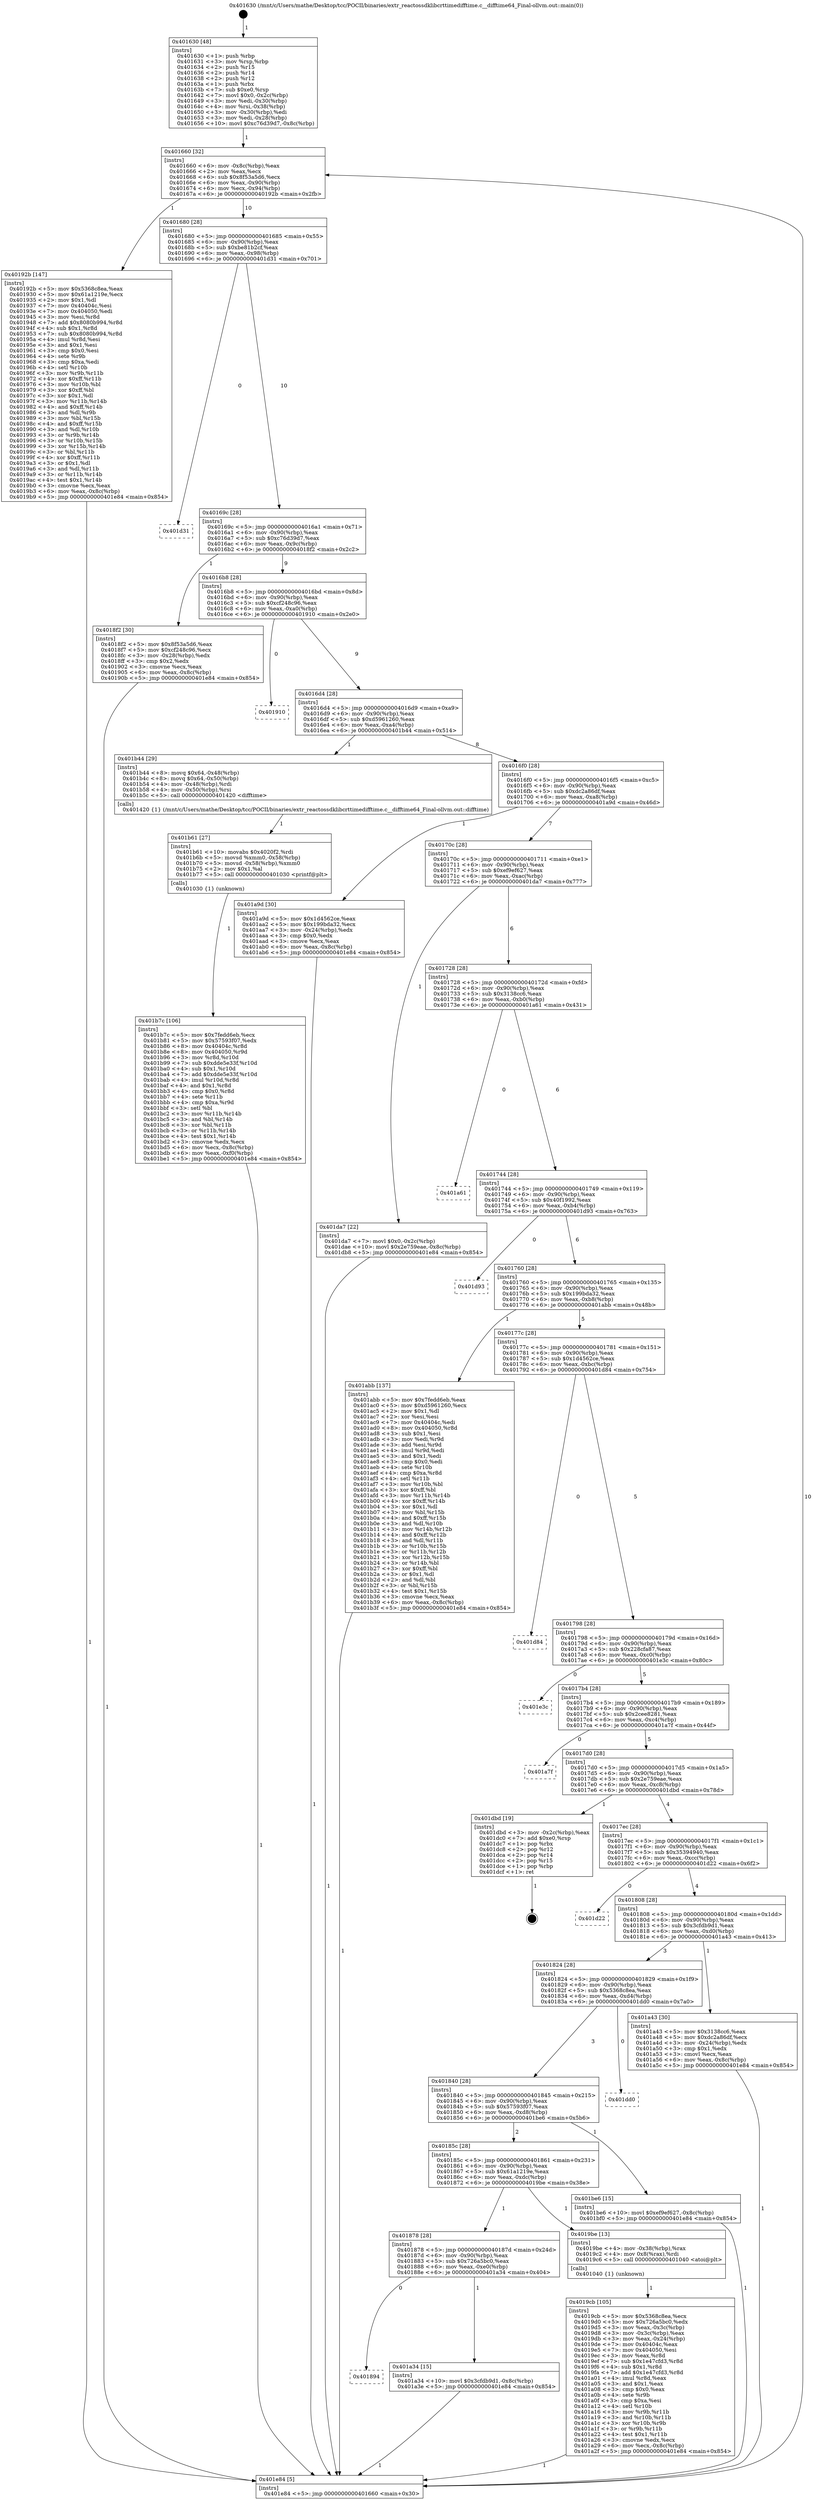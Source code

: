 digraph "0x401630" {
  label = "0x401630 (/mnt/c/Users/mathe/Desktop/tcc/POCII/binaries/extr_reactossdklibcrttimedifftime.c__difftime64_Final-ollvm.out::main(0))"
  labelloc = "t"
  node[shape=record]

  Entry [label="",width=0.3,height=0.3,shape=circle,fillcolor=black,style=filled]
  "0x401660" [label="{
     0x401660 [32]\l
     | [instrs]\l
     &nbsp;&nbsp;0x401660 \<+6\>: mov -0x8c(%rbp),%eax\l
     &nbsp;&nbsp;0x401666 \<+2\>: mov %eax,%ecx\l
     &nbsp;&nbsp;0x401668 \<+6\>: sub $0x8f53a5d6,%ecx\l
     &nbsp;&nbsp;0x40166e \<+6\>: mov %eax,-0x90(%rbp)\l
     &nbsp;&nbsp;0x401674 \<+6\>: mov %ecx,-0x94(%rbp)\l
     &nbsp;&nbsp;0x40167a \<+6\>: je 000000000040192b \<main+0x2fb\>\l
  }"]
  "0x40192b" [label="{
     0x40192b [147]\l
     | [instrs]\l
     &nbsp;&nbsp;0x40192b \<+5\>: mov $0x5368c8ea,%eax\l
     &nbsp;&nbsp;0x401930 \<+5\>: mov $0x61a1219e,%ecx\l
     &nbsp;&nbsp;0x401935 \<+2\>: mov $0x1,%dl\l
     &nbsp;&nbsp;0x401937 \<+7\>: mov 0x40404c,%esi\l
     &nbsp;&nbsp;0x40193e \<+7\>: mov 0x404050,%edi\l
     &nbsp;&nbsp;0x401945 \<+3\>: mov %esi,%r8d\l
     &nbsp;&nbsp;0x401948 \<+7\>: add $0x8080b994,%r8d\l
     &nbsp;&nbsp;0x40194f \<+4\>: sub $0x1,%r8d\l
     &nbsp;&nbsp;0x401953 \<+7\>: sub $0x8080b994,%r8d\l
     &nbsp;&nbsp;0x40195a \<+4\>: imul %r8d,%esi\l
     &nbsp;&nbsp;0x40195e \<+3\>: and $0x1,%esi\l
     &nbsp;&nbsp;0x401961 \<+3\>: cmp $0x0,%esi\l
     &nbsp;&nbsp;0x401964 \<+4\>: sete %r9b\l
     &nbsp;&nbsp;0x401968 \<+3\>: cmp $0xa,%edi\l
     &nbsp;&nbsp;0x40196b \<+4\>: setl %r10b\l
     &nbsp;&nbsp;0x40196f \<+3\>: mov %r9b,%r11b\l
     &nbsp;&nbsp;0x401972 \<+4\>: xor $0xff,%r11b\l
     &nbsp;&nbsp;0x401976 \<+3\>: mov %r10b,%bl\l
     &nbsp;&nbsp;0x401979 \<+3\>: xor $0xff,%bl\l
     &nbsp;&nbsp;0x40197c \<+3\>: xor $0x1,%dl\l
     &nbsp;&nbsp;0x40197f \<+3\>: mov %r11b,%r14b\l
     &nbsp;&nbsp;0x401982 \<+4\>: and $0xff,%r14b\l
     &nbsp;&nbsp;0x401986 \<+3\>: and %dl,%r9b\l
     &nbsp;&nbsp;0x401989 \<+3\>: mov %bl,%r15b\l
     &nbsp;&nbsp;0x40198c \<+4\>: and $0xff,%r15b\l
     &nbsp;&nbsp;0x401990 \<+3\>: and %dl,%r10b\l
     &nbsp;&nbsp;0x401993 \<+3\>: or %r9b,%r14b\l
     &nbsp;&nbsp;0x401996 \<+3\>: or %r10b,%r15b\l
     &nbsp;&nbsp;0x401999 \<+3\>: xor %r15b,%r14b\l
     &nbsp;&nbsp;0x40199c \<+3\>: or %bl,%r11b\l
     &nbsp;&nbsp;0x40199f \<+4\>: xor $0xff,%r11b\l
     &nbsp;&nbsp;0x4019a3 \<+3\>: or $0x1,%dl\l
     &nbsp;&nbsp;0x4019a6 \<+3\>: and %dl,%r11b\l
     &nbsp;&nbsp;0x4019a9 \<+3\>: or %r11b,%r14b\l
     &nbsp;&nbsp;0x4019ac \<+4\>: test $0x1,%r14b\l
     &nbsp;&nbsp;0x4019b0 \<+3\>: cmovne %ecx,%eax\l
     &nbsp;&nbsp;0x4019b3 \<+6\>: mov %eax,-0x8c(%rbp)\l
     &nbsp;&nbsp;0x4019b9 \<+5\>: jmp 0000000000401e84 \<main+0x854\>\l
  }"]
  "0x401680" [label="{
     0x401680 [28]\l
     | [instrs]\l
     &nbsp;&nbsp;0x401680 \<+5\>: jmp 0000000000401685 \<main+0x55\>\l
     &nbsp;&nbsp;0x401685 \<+6\>: mov -0x90(%rbp),%eax\l
     &nbsp;&nbsp;0x40168b \<+5\>: sub $0xbe81b2cf,%eax\l
     &nbsp;&nbsp;0x401690 \<+6\>: mov %eax,-0x98(%rbp)\l
     &nbsp;&nbsp;0x401696 \<+6\>: je 0000000000401d31 \<main+0x701\>\l
  }"]
  Exit [label="",width=0.3,height=0.3,shape=circle,fillcolor=black,style=filled,peripheries=2]
  "0x401d31" [label="{
     0x401d31\l
  }", style=dashed]
  "0x40169c" [label="{
     0x40169c [28]\l
     | [instrs]\l
     &nbsp;&nbsp;0x40169c \<+5\>: jmp 00000000004016a1 \<main+0x71\>\l
     &nbsp;&nbsp;0x4016a1 \<+6\>: mov -0x90(%rbp),%eax\l
     &nbsp;&nbsp;0x4016a7 \<+5\>: sub $0xc76d39d7,%eax\l
     &nbsp;&nbsp;0x4016ac \<+6\>: mov %eax,-0x9c(%rbp)\l
     &nbsp;&nbsp;0x4016b2 \<+6\>: je 00000000004018f2 \<main+0x2c2\>\l
  }"]
  "0x401b7c" [label="{
     0x401b7c [106]\l
     | [instrs]\l
     &nbsp;&nbsp;0x401b7c \<+5\>: mov $0x7fedd6eb,%ecx\l
     &nbsp;&nbsp;0x401b81 \<+5\>: mov $0x57593f07,%edx\l
     &nbsp;&nbsp;0x401b86 \<+8\>: mov 0x40404c,%r8d\l
     &nbsp;&nbsp;0x401b8e \<+8\>: mov 0x404050,%r9d\l
     &nbsp;&nbsp;0x401b96 \<+3\>: mov %r8d,%r10d\l
     &nbsp;&nbsp;0x401b99 \<+7\>: sub $0xdde5e33f,%r10d\l
     &nbsp;&nbsp;0x401ba0 \<+4\>: sub $0x1,%r10d\l
     &nbsp;&nbsp;0x401ba4 \<+7\>: add $0xdde5e33f,%r10d\l
     &nbsp;&nbsp;0x401bab \<+4\>: imul %r10d,%r8d\l
     &nbsp;&nbsp;0x401baf \<+4\>: and $0x1,%r8d\l
     &nbsp;&nbsp;0x401bb3 \<+4\>: cmp $0x0,%r8d\l
     &nbsp;&nbsp;0x401bb7 \<+4\>: sete %r11b\l
     &nbsp;&nbsp;0x401bbb \<+4\>: cmp $0xa,%r9d\l
     &nbsp;&nbsp;0x401bbf \<+3\>: setl %bl\l
     &nbsp;&nbsp;0x401bc2 \<+3\>: mov %r11b,%r14b\l
     &nbsp;&nbsp;0x401bc5 \<+3\>: and %bl,%r14b\l
     &nbsp;&nbsp;0x401bc8 \<+3\>: xor %bl,%r11b\l
     &nbsp;&nbsp;0x401bcb \<+3\>: or %r11b,%r14b\l
     &nbsp;&nbsp;0x401bce \<+4\>: test $0x1,%r14b\l
     &nbsp;&nbsp;0x401bd2 \<+3\>: cmovne %edx,%ecx\l
     &nbsp;&nbsp;0x401bd5 \<+6\>: mov %ecx,-0x8c(%rbp)\l
     &nbsp;&nbsp;0x401bdb \<+6\>: mov %eax,-0xf0(%rbp)\l
     &nbsp;&nbsp;0x401be1 \<+5\>: jmp 0000000000401e84 \<main+0x854\>\l
  }"]
  "0x4018f2" [label="{
     0x4018f2 [30]\l
     | [instrs]\l
     &nbsp;&nbsp;0x4018f2 \<+5\>: mov $0x8f53a5d6,%eax\l
     &nbsp;&nbsp;0x4018f7 \<+5\>: mov $0xcf248c96,%ecx\l
     &nbsp;&nbsp;0x4018fc \<+3\>: mov -0x28(%rbp),%edx\l
     &nbsp;&nbsp;0x4018ff \<+3\>: cmp $0x2,%edx\l
     &nbsp;&nbsp;0x401902 \<+3\>: cmovne %ecx,%eax\l
     &nbsp;&nbsp;0x401905 \<+6\>: mov %eax,-0x8c(%rbp)\l
     &nbsp;&nbsp;0x40190b \<+5\>: jmp 0000000000401e84 \<main+0x854\>\l
  }"]
  "0x4016b8" [label="{
     0x4016b8 [28]\l
     | [instrs]\l
     &nbsp;&nbsp;0x4016b8 \<+5\>: jmp 00000000004016bd \<main+0x8d\>\l
     &nbsp;&nbsp;0x4016bd \<+6\>: mov -0x90(%rbp),%eax\l
     &nbsp;&nbsp;0x4016c3 \<+5\>: sub $0xcf248c96,%eax\l
     &nbsp;&nbsp;0x4016c8 \<+6\>: mov %eax,-0xa0(%rbp)\l
     &nbsp;&nbsp;0x4016ce \<+6\>: je 0000000000401910 \<main+0x2e0\>\l
  }"]
  "0x401e84" [label="{
     0x401e84 [5]\l
     | [instrs]\l
     &nbsp;&nbsp;0x401e84 \<+5\>: jmp 0000000000401660 \<main+0x30\>\l
  }"]
  "0x401630" [label="{
     0x401630 [48]\l
     | [instrs]\l
     &nbsp;&nbsp;0x401630 \<+1\>: push %rbp\l
     &nbsp;&nbsp;0x401631 \<+3\>: mov %rsp,%rbp\l
     &nbsp;&nbsp;0x401634 \<+2\>: push %r15\l
     &nbsp;&nbsp;0x401636 \<+2\>: push %r14\l
     &nbsp;&nbsp;0x401638 \<+2\>: push %r12\l
     &nbsp;&nbsp;0x40163a \<+1\>: push %rbx\l
     &nbsp;&nbsp;0x40163b \<+7\>: sub $0xe0,%rsp\l
     &nbsp;&nbsp;0x401642 \<+7\>: movl $0x0,-0x2c(%rbp)\l
     &nbsp;&nbsp;0x401649 \<+3\>: mov %edi,-0x30(%rbp)\l
     &nbsp;&nbsp;0x40164c \<+4\>: mov %rsi,-0x38(%rbp)\l
     &nbsp;&nbsp;0x401650 \<+3\>: mov -0x30(%rbp),%edi\l
     &nbsp;&nbsp;0x401653 \<+3\>: mov %edi,-0x28(%rbp)\l
     &nbsp;&nbsp;0x401656 \<+10\>: movl $0xc76d39d7,-0x8c(%rbp)\l
  }"]
  "0x401b61" [label="{
     0x401b61 [27]\l
     | [instrs]\l
     &nbsp;&nbsp;0x401b61 \<+10\>: movabs $0x4020f2,%rdi\l
     &nbsp;&nbsp;0x401b6b \<+5\>: movsd %xmm0,-0x58(%rbp)\l
     &nbsp;&nbsp;0x401b70 \<+5\>: movsd -0x58(%rbp),%xmm0\l
     &nbsp;&nbsp;0x401b75 \<+2\>: mov $0x1,%al\l
     &nbsp;&nbsp;0x401b77 \<+5\>: call 0000000000401030 \<printf@plt\>\l
     | [calls]\l
     &nbsp;&nbsp;0x401030 \{1\} (unknown)\l
  }"]
  "0x401910" [label="{
     0x401910\l
  }", style=dashed]
  "0x4016d4" [label="{
     0x4016d4 [28]\l
     | [instrs]\l
     &nbsp;&nbsp;0x4016d4 \<+5\>: jmp 00000000004016d9 \<main+0xa9\>\l
     &nbsp;&nbsp;0x4016d9 \<+6\>: mov -0x90(%rbp),%eax\l
     &nbsp;&nbsp;0x4016df \<+5\>: sub $0xd5961260,%eax\l
     &nbsp;&nbsp;0x4016e4 \<+6\>: mov %eax,-0xa4(%rbp)\l
     &nbsp;&nbsp;0x4016ea \<+6\>: je 0000000000401b44 \<main+0x514\>\l
  }"]
  "0x401894" [label="{
     0x401894\l
  }", style=dashed]
  "0x401b44" [label="{
     0x401b44 [29]\l
     | [instrs]\l
     &nbsp;&nbsp;0x401b44 \<+8\>: movq $0x64,-0x48(%rbp)\l
     &nbsp;&nbsp;0x401b4c \<+8\>: movq $0x64,-0x50(%rbp)\l
     &nbsp;&nbsp;0x401b54 \<+4\>: mov -0x48(%rbp),%rdi\l
     &nbsp;&nbsp;0x401b58 \<+4\>: mov -0x50(%rbp),%rsi\l
     &nbsp;&nbsp;0x401b5c \<+5\>: call 0000000000401420 \<difftime\>\l
     | [calls]\l
     &nbsp;&nbsp;0x401420 \{1\} (/mnt/c/Users/mathe/Desktop/tcc/POCII/binaries/extr_reactossdklibcrttimedifftime.c__difftime64_Final-ollvm.out::difftime)\l
  }"]
  "0x4016f0" [label="{
     0x4016f0 [28]\l
     | [instrs]\l
     &nbsp;&nbsp;0x4016f0 \<+5\>: jmp 00000000004016f5 \<main+0xc5\>\l
     &nbsp;&nbsp;0x4016f5 \<+6\>: mov -0x90(%rbp),%eax\l
     &nbsp;&nbsp;0x4016fb \<+5\>: sub $0xdc2a86df,%eax\l
     &nbsp;&nbsp;0x401700 \<+6\>: mov %eax,-0xa8(%rbp)\l
     &nbsp;&nbsp;0x401706 \<+6\>: je 0000000000401a9d \<main+0x46d\>\l
  }"]
  "0x401a34" [label="{
     0x401a34 [15]\l
     | [instrs]\l
     &nbsp;&nbsp;0x401a34 \<+10\>: movl $0x3cfdb9d1,-0x8c(%rbp)\l
     &nbsp;&nbsp;0x401a3e \<+5\>: jmp 0000000000401e84 \<main+0x854\>\l
  }"]
  "0x401a9d" [label="{
     0x401a9d [30]\l
     | [instrs]\l
     &nbsp;&nbsp;0x401a9d \<+5\>: mov $0x1d4562ce,%eax\l
     &nbsp;&nbsp;0x401aa2 \<+5\>: mov $0x199bda32,%ecx\l
     &nbsp;&nbsp;0x401aa7 \<+3\>: mov -0x24(%rbp),%edx\l
     &nbsp;&nbsp;0x401aaa \<+3\>: cmp $0x0,%edx\l
     &nbsp;&nbsp;0x401aad \<+3\>: cmove %ecx,%eax\l
     &nbsp;&nbsp;0x401ab0 \<+6\>: mov %eax,-0x8c(%rbp)\l
     &nbsp;&nbsp;0x401ab6 \<+5\>: jmp 0000000000401e84 \<main+0x854\>\l
  }"]
  "0x40170c" [label="{
     0x40170c [28]\l
     | [instrs]\l
     &nbsp;&nbsp;0x40170c \<+5\>: jmp 0000000000401711 \<main+0xe1\>\l
     &nbsp;&nbsp;0x401711 \<+6\>: mov -0x90(%rbp),%eax\l
     &nbsp;&nbsp;0x401717 \<+5\>: sub $0xef9ef627,%eax\l
     &nbsp;&nbsp;0x40171c \<+6\>: mov %eax,-0xac(%rbp)\l
     &nbsp;&nbsp;0x401722 \<+6\>: je 0000000000401da7 \<main+0x777\>\l
  }"]
  "0x4019cb" [label="{
     0x4019cb [105]\l
     | [instrs]\l
     &nbsp;&nbsp;0x4019cb \<+5\>: mov $0x5368c8ea,%ecx\l
     &nbsp;&nbsp;0x4019d0 \<+5\>: mov $0x726a5bc0,%edx\l
     &nbsp;&nbsp;0x4019d5 \<+3\>: mov %eax,-0x3c(%rbp)\l
     &nbsp;&nbsp;0x4019d8 \<+3\>: mov -0x3c(%rbp),%eax\l
     &nbsp;&nbsp;0x4019db \<+3\>: mov %eax,-0x24(%rbp)\l
     &nbsp;&nbsp;0x4019de \<+7\>: mov 0x40404c,%eax\l
     &nbsp;&nbsp;0x4019e5 \<+7\>: mov 0x404050,%esi\l
     &nbsp;&nbsp;0x4019ec \<+3\>: mov %eax,%r8d\l
     &nbsp;&nbsp;0x4019ef \<+7\>: sub $0x1e47cfd3,%r8d\l
     &nbsp;&nbsp;0x4019f6 \<+4\>: sub $0x1,%r8d\l
     &nbsp;&nbsp;0x4019fa \<+7\>: add $0x1e47cfd3,%r8d\l
     &nbsp;&nbsp;0x401a01 \<+4\>: imul %r8d,%eax\l
     &nbsp;&nbsp;0x401a05 \<+3\>: and $0x1,%eax\l
     &nbsp;&nbsp;0x401a08 \<+3\>: cmp $0x0,%eax\l
     &nbsp;&nbsp;0x401a0b \<+4\>: sete %r9b\l
     &nbsp;&nbsp;0x401a0f \<+3\>: cmp $0xa,%esi\l
     &nbsp;&nbsp;0x401a12 \<+4\>: setl %r10b\l
     &nbsp;&nbsp;0x401a16 \<+3\>: mov %r9b,%r11b\l
     &nbsp;&nbsp;0x401a19 \<+3\>: and %r10b,%r11b\l
     &nbsp;&nbsp;0x401a1c \<+3\>: xor %r10b,%r9b\l
     &nbsp;&nbsp;0x401a1f \<+3\>: or %r9b,%r11b\l
     &nbsp;&nbsp;0x401a22 \<+4\>: test $0x1,%r11b\l
     &nbsp;&nbsp;0x401a26 \<+3\>: cmovne %edx,%ecx\l
     &nbsp;&nbsp;0x401a29 \<+6\>: mov %ecx,-0x8c(%rbp)\l
     &nbsp;&nbsp;0x401a2f \<+5\>: jmp 0000000000401e84 \<main+0x854\>\l
  }"]
  "0x401da7" [label="{
     0x401da7 [22]\l
     | [instrs]\l
     &nbsp;&nbsp;0x401da7 \<+7\>: movl $0x0,-0x2c(%rbp)\l
     &nbsp;&nbsp;0x401dae \<+10\>: movl $0x2e759eae,-0x8c(%rbp)\l
     &nbsp;&nbsp;0x401db8 \<+5\>: jmp 0000000000401e84 \<main+0x854\>\l
  }"]
  "0x401728" [label="{
     0x401728 [28]\l
     | [instrs]\l
     &nbsp;&nbsp;0x401728 \<+5\>: jmp 000000000040172d \<main+0xfd\>\l
     &nbsp;&nbsp;0x40172d \<+6\>: mov -0x90(%rbp),%eax\l
     &nbsp;&nbsp;0x401733 \<+5\>: sub $0x3138cc6,%eax\l
     &nbsp;&nbsp;0x401738 \<+6\>: mov %eax,-0xb0(%rbp)\l
     &nbsp;&nbsp;0x40173e \<+6\>: je 0000000000401a61 \<main+0x431\>\l
  }"]
  "0x401878" [label="{
     0x401878 [28]\l
     | [instrs]\l
     &nbsp;&nbsp;0x401878 \<+5\>: jmp 000000000040187d \<main+0x24d\>\l
     &nbsp;&nbsp;0x40187d \<+6\>: mov -0x90(%rbp),%eax\l
     &nbsp;&nbsp;0x401883 \<+5\>: sub $0x726a5bc0,%eax\l
     &nbsp;&nbsp;0x401888 \<+6\>: mov %eax,-0xe0(%rbp)\l
     &nbsp;&nbsp;0x40188e \<+6\>: je 0000000000401a34 \<main+0x404\>\l
  }"]
  "0x401a61" [label="{
     0x401a61\l
  }", style=dashed]
  "0x401744" [label="{
     0x401744 [28]\l
     | [instrs]\l
     &nbsp;&nbsp;0x401744 \<+5\>: jmp 0000000000401749 \<main+0x119\>\l
     &nbsp;&nbsp;0x401749 \<+6\>: mov -0x90(%rbp),%eax\l
     &nbsp;&nbsp;0x40174f \<+5\>: sub $0x40f1992,%eax\l
     &nbsp;&nbsp;0x401754 \<+6\>: mov %eax,-0xb4(%rbp)\l
     &nbsp;&nbsp;0x40175a \<+6\>: je 0000000000401d93 \<main+0x763\>\l
  }"]
  "0x4019be" [label="{
     0x4019be [13]\l
     | [instrs]\l
     &nbsp;&nbsp;0x4019be \<+4\>: mov -0x38(%rbp),%rax\l
     &nbsp;&nbsp;0x4019c2 \<+4\>: mov 0x8(%rax),%rdi\l
     &nbsp;&nbsp;0x4019c6 \<+5\>: call 0000000000401040 \<atoi@plt\>\l
     | [calls]\l
     &nbsp;&nbsp;0x401040 \{1\} (unknown)\l
  }"]
  "0x401d93" [label="{
     0x401d93\l
  }", style=dashed]
  "0x401760" [label="{
     0x401760 [28]\l
     | [instrs]\l
     &nbsp;&nbsp;0x401760 \<+5\>: jmp 0000000000401765 \<main+0x135\>\l
     &nbsp;&nbsp;0x401765 \<+6\>: mov -0x90(%rbp),%eax\l
     &nbsp;&nbsp;0x40176b \<+5\>: sub $0x199bda32,%eax\l
     &nbsp;&nbsp;0x401770 \<+6\>: mov %eax,-0xb8(%rbp)\l
     &nbsp;&nbsp;0x401776 \<+6\>: je 0000000000401abb \<main+0x48b\>\l
  }"]
  "0x40185c" [label="{
     0x40185c [28]\l
     | [instrs]\l
     &nbsp;&nbsp;0x40185c \<+5\>: jmp 0000000000401861 \<main+0x231\>\l
     &nbsp;&nbsp;0x401861 \<+6\>: mov -0x90(%rbp),%eax\l
     &nbsp;&nbsp;0x401867 \<+5\>: sub $0x61a1219e,%eax\l
     &nbsp;&nbsp;0x40186c \<+6\>: mov %eax,-0xdc(%rbp)\l
     &nbsp;&nbsp;0x401872 \<+6\>: je 00000000004019be \<main+0x38e\>\l
  }"]
  "0x401abb" [label="{
     0x401abb [137]\l
     | [instrs]\l
     &nbsp;&nbsp;0x401abb \<+5\>: mov $0x7fedd6eb,%eax\l
     &nbsp;&nbsp;0x401ac0 \<+5\>: mov $0xd5961260,%ecx\l
     &nbsp;&nbsp;0x401ac5 \<+2\>: mov $0x1,%dl\l
     &nbsp;&nbsp;0x401ac7 \<+2\>: xor %esi,%esi\l
     &nbsp;&nbsp;0x401ac9 \<+7\>: mov 0x40404c,%edi\l
     &nbsp;&nbsp;0x401ad0 \<+8\>: mov 0x404050,%r8d\l
     &nbsp;&nbsp;0x401ad8 \<+3\>: sub $0x1,%esi\l
     &nbsp;&nbsp;0x401adb \<+3\>: mov %edi,%r9d\l
     &nbsp;&nbsp;0x401ade \<+3\>: add %esi,%r9d\l
     &nbsp;&nbsp;0x401ae1 \<+4\>: imul %r9d,%edi\l
     &nbsp;&nbsp;0x401ae5 \<+3\>: and $0x1,%edi\l
     &nbsp;&nbsp;0x401ae8 \<+3\>: cmp $0x0,%edi\l
     &nbsp;&nbsp;0x401aeb \<+4\>: sete %r10b\l
     &nbsp;&nbsp;0x401aef \<+4\>: cmp $0xa,%r8d\l
     &nbsp;&nbsp;0x401af3 \<+4\>: setl %r11b\l
     &nbsp;&nbsp;0x401af7 \<+3\>: mov %r10b,%bl\l
     &nbsp;&nbsp;0x401afa \<+3\>: xor $0xff,%bl\l
     &nbsp;&nbsp;0x401afd \<+3\>: mov %r11b,%r14b\l
     &nbsp;&nbsp;0x401b00 \<+4\>: xor $0xff,%r14b\l
     &nbsp;&nbsp;0x401b04 \<+3\>: xor $0x1,%dl\l
     &nbsp;&nbsp;0x401b07 \<+3\>: mov %bl,%r15b\l
     &nbsp;&nbsp;0x401b0a \<+4\>: and $0xff,%r15b\l
     &nbsp;&nbsp;0x401b0e \<+3\>: and %dl,%r10b\l
     &nbsp;&nbsp;0x401b11 \<+3\>: mov %r14b,%r12b\l
     &nbsp;&nbsp;0x401b14 \<+4\>: and $0xff,%r12b\l
     &nbsp;&nbsp;0x401b18 \<+3\>: and %dl,%r11b\l
     &nbsp;&nbsp;0x401b1b \<+3\>: or %r10b,%r15b\l
     &nbsp;&nbsp;0x401b1e \<+3\>: or %r11b,%r12b\l
     &nbsp;&nbsp;0x401b21 \<+3\>: xor %r12b,%r15b\l
     &nbsp;&nbsp;0x401b24 \<+3\>: or %r14b,%bl\l
     &nbsp;&nbsp;0x401b27 \<+3\>: xor $0xff,%bl\l
     &nbsp;&nbsp;0x401b2a \<+3\>: or $0x1,%dl\l
     &nbsp;&nbsp;0x401b2d \<+2\>: and %dl,%bl\l
     &nbsp;&nbsp;0x401b2f \<+3\>: or %bl,%r15b\l
     &nbsp;&nbsp;0x401b32 \<+4\>: test $0x1,%r15b\l
     &nbsp;&nbsp;0x401b36 \<+3\>: cmovne %ecx,%eax\l
     &nbsp;&nbsp;0x401b39 \<+6\>: mov %eax,-0x8c(%rbp)\l
     &nbsp;&nbsp;0x401b3f \<+5\>: jmp 0000000000401e84 \<main+0x854\>\l
  }"]
  "0x40177c" [label="{
     0x40177c [28]\l
     | [instrs]\l
     &nbsp;&nbsp;0x40177c \<+5\>: jmp 0000000000401781 \<main+0x151\>\l
     &nbsp;&nbsp;0x401781 \<+6\>: mov -0x90(%rbp),%eax\l
     &nbsp;&nbsp;0x401787 \<+5\>: sub $0x1d4562ce,%eax\l
     &nbsp;&nbsp;0x40178c \<+6\>: mov %eax,-0xbc(%rbp)\l
     &nbsp;&nbsp;0x401792 \<+6\>: je 0000000000401d84 \<main+0x754\>\l
  }"]
  "0x401be6" [label="{
     0x401be6 [15]\l
     | [instrs]\l
     &nbsp;&nbsp;0x401be6 \<+10\>: movl $0xef9ef627,-0x8c(%rbp)\l
     &nbsp;&nbsp;0x401bf0 \<+5\>: jmp 0000000000401e84 \<main+0x854\>\l
  }"]
  "0x401d84" [label="{
     0x401d84\l
  }", style=dashed]
  "0x401798" [label="{
     0x401798 [28]\l
     | [instrs]\l
     &nbsp;&nbsp;0x401798 \<+5\>: jmp 000000000040179d \<main+0x16d\>\l
     &nbsp;&nbsp;0x40179d \<+6\>: mov -0x90(%rbp),%eax\l
     &nbsp;&nbsp;0x4017a3 \<+5\>: sub $0x228cfa87,%eax\l
     &nbsp;&nbsp;0x4017a8 \<+6\>: mov %eax,-0xc0(%rbp)\l
     &nbsp;&nbsp;0x4017ae \<+6\>: je 0000000000401e3c \<main+0x80c\>\l
  }"]
  "0x401840" [label="{
     0x401840 [28]\l
     | [instrs]\l
     &nbsp;&nbsp;0x401840 \<+5\>: jmp 0000000000401845 \<main+0x215\>\l
     &nbsp;&nbsp;0x401845 \<+6\>: mov -0x90(%rbp),%eax\l
     &nbsp;&nbsp;0x40184b \<+5\>: sub $0x57593f07,%eax\l
     &nbsp;&nbsp;0x401850 \<+6\>: mov %eax,-0xd8(%rbp)\l
     &nbsp;&nbsp;0x401856 \<+6\>: je 0000000000401be6 \<main+0x5b6\>\l
  }"]
  "0x401e3c" [label="{
     0x401e3c\l
  }", style=dashed]
  "0x4017b4" [label="{
     0x4017b4 [28]\l
     | [instrs]\l
     &nbsp;&nbsp;0x4017b4 \<+5\>: jmp 00000000004017b9 \<main+0x189\>\l
     &nbsp;&nbsp;0x4017b9 \<+6\>: mov -0x90(%rbp),%eax\l
     &nbsp;&nbsp;0x4017bf \<+5\>: sub $0x2cee8281,%eax\l
     &nbsp;&nbsp;0x4017c4 \<+6\>: mov %eax,-0xc4(%rbp)\l
     &nbsp;&nbsp;0x4017ca \<+6\>: je 0000000000401a7f \<main+0x44f\>\l
  }"]
  "0x401dd0" [label="{
     0x401dd0\l
  }", style=dashed]
  "0x401a7f" [label="{
     0x401a7f\l
  }", style=dashed]
  "0x4017d0" [label="{
     0x4017d0 [28]\l
     | [instrs]\l
     &nbsp;&nbsp;0x4017d0 \<+5\>: jmp 00000000004017d5 \<main+0x1a5\>\l
     &nbsp;&nbsp;0x4017d5 \<+6\>: mov -0x90(%rbp),%eax\l
     &nbsp;&nbsp;0x4017db \<+5\>: sub $0x2e759eae,%eax\l
     &nbsp;&nbsp;0x4017e0 \<+6\>: mov %eax,-0xc8(%rbp)\l
     &nbsp;&nbsp;0x4017e6 \<+6\>: je 0000000000401dbd \<main+0x78d\>\l
  }"]
  "0x401824" [label="{
     0x401824 [28]\l
     | [instrs]\l
     &nbsp;&nbsp;0x401824 \<+5\>: jmp 0000000000401829 \<main+0x1f9\>\l
     &nbsp;&nbsp;0x401829 \<+6\>: mov -0x90(%rbp),%eax\l
     &nbsp;&nbsp;0x40182f \<+5\>: sub $0x5368c8ea,%eax\l
     &nbsp;&nbsp;0x401834 \<+6\>: mov %eax,-0xd4(%rbp)\l
     &nbsp;&nbsp;0x40183a \<+6\>: je 0000000000401dd0 \<main+0x7a0\>\l
  }"]
  "0x401dbd" [label="{
     0x401dbd [19]\l
     | [instrs]\l
     &nbsp;&nbsp;0x401dbd \<+3\>: mov -0x2c(%rbp),%eax\l
     &nbsp;&nbsp;0x401dc0 \<+7\>: add $0xe0,%rsp\l
     &nbsp;&nbsp;0x401dc7 \<+1\>: pop %rbx\l
     &nbsp;&nbsp;0x401dc8 \<+2\>: pop %r12\l
     &nbsp;&nbsp;0x401dca \<+2\>: pop %r14\l
     &nbsp;&nbsp;0x401dcc \<+2\>: pop %r15\l
     &nbsp;&nbsp;0x401dce \<+1\>: pop %rbp\l
     &nbsp;&nbsp;0x401dcf \<+1\>: ret\l
  }"]
  "0x4017ec" [label="{
     0x4017ec [28]\l
     | [instrs]\l
     &nbsp;&nbsp;0x4017ec \<+5\>: jmp 00000000004017f1 \<main+0x1c1\>\l
     &nbsp;&nbsp;0x4017f1 \<+6\>: mov -0x90(%rbp),%eax\l
     &nbsp;&nbsp;0x4017f7 \<+5\>: sub $0x35394940,%eax\l
     &nbsp;&nbsp;0x4017fc \<+6\>: mov %eax,-0xcc(%rbp)\l
     &nbsp;&nbsp;0x401802 \<+6\>: je 0000000000401d22 \<main+0x6f2\>\l
  }"]
  "0x401a43" [label="{
     0x401a43 [30]\l
     | [instrs]\l
     &nbsp;&nbsp;0x401a43 \<+5\>: mov $0x3138cc6,%eax\l
     &nbsp;&nbsp;0x401a48 \<+5\>: mov $0xdc2a86df,%ecx\l
     &nbsp;&nbsp;0x401a4d \<+3\>: mov -0x24(%rbp),%edx\l
     &nbsp;&nbsp;0x401a50 \<+3\>: cmp $0x1,%edx\l
     &nbsp;&nbsp;0x401a53 \<+3\>: cmovl %ecx,%eax\l
     &nbsp;&nbsp;0x401a56 \<+6\>: mov %eax,-0x8c(%rbp)\l
     &nbsp;&nbsp;0x401a5c \<+5\>: jmp 0000000000401e84 \<main+0x854\>\l
  }"]
  "0x401d22" [label="{
     0x401d22\l
  }", style=dashed]
  "0x401808" [label="{
     0x401808 [28]\l
     | [instrs]\l
     &nbsp;&nbsp;0x401808 \<+5\>: jmp 000000000040180d \<main+0x1dd\>\l
     &nbsp;&nbsp;0x40180d \<+6\>: mov -0x90(%rbp),%eax\l
     &nbsp;&nbsp;0x401813 \<+5\>: sub $0x3cfdb9d1,%eax\l
     &nbsp;&nbsp;0x401818 \<+6\>: mov %eax,-0xd0(%rbp)\l
     &nbsp;&nbsp;0x40181e \<+6\>: je 0000000000401a43 \<main+0x413\>\l
  }"]
  Entry -> "0x401630" [label=" 1"]
  "0x401660" -> "0x40192b" [label=" 1"]
  "0x401660" -> "0x401680" [label=" 10"]
  "0x401dbd" -> Exit [label=" 1"]
  "0x401680" -> "0x401d31" [label=" 0"]
  "0x401680" -> "0x40169c" [label=" 10"]
  "0x401da7" -> "0x401e84" [label=" 1"]
  "0x40169c" -> "0x4018f2" [label=" 1"]
  "0x40169c" -> "0x4016b8" [label=" 9"]
  "0x4018f2" -> "0x401e84" [label=" 1"]
  "0x401630" -> "0x401660" [label=" 1"]
  "0x401e84" -> "0x401660" [label=" 10"]
  "0x40192b" -> "0x401e84" [label=" 1"]
  "0x401be6" -> "0x401e84" [label=" 1"]
  "0x4016b8" -> "0x401910" [label=" 0"]
  "0x4016b8" -> "0x4016d4" [label=" 9"]
  "0x401b7c" -> "0x401e84" [label=" 1"]
  "0x4016d4" -> "0x401b44" [label=" 1"]
  "0x4016d4" -> "0x4016f0" [label=" 8"]
  "0x401b61" -> "0x401b7c" [label=" 1"]
  "0x4016f0" -> "0x401a9d" [label=" 1"]
  "0x4016f0" -> "0x40170c" [label=" 7"]
  "0x401b44" -> "0x401b61" [label=" 1"]
  "0x40170c" -> "0x401da7" [label=" 1"]
  "0x40170c" -> "0x401728" [label=" 6"]
  "0x401a9d" -> "0x401e84" [label=" 1"]
  "0x401728" -> "0x401a61" [label=" 0"]
  "0x401728" -> "0x401744" [label=" 6"]
  "0x401a43" -> "0x401e84" [label=" 1"]
  "0x401744" -> "0x401d93" [label=" 0"]
  "0x401744" -> "0x401760" [label=" 6"]
  "0x401a34" -> "0x401e84" [label=" 1"]
  "0x401760" -> "0x401abb" [label=" 1"]
  "0x401760" -> "0x40177c" [label=" 5"]
  "0x401878" -> "0x401a34" [label=" 1"]
  "0x40177c" -> "0x401d84" [label=" 0"]
  "0x40177c" -> "0x401798" [label=" 5"]
  "0x401abb" -> "0x401e84" [label=" 1"]
  "0x401798" -> "0x401e3c" [label=" 0"]
  "0x401798" -> "0x4017b4" [label=" 5"]
  "0x4019be" -> "0x4019cb" [label=" 1"]
  "0x4017b4" -> "0x401a7f" [label=" 0"]
  "0x4017b4" -> "0x4017d0" [label=" 5"]
  "0x40185c" -> "0x401878" [label=" 1"]
  "0x4017d0" -> "0x401dbd" [label=" 1"]
  "0x4017d0" -> "0x4017ec" [label=" 4"]
  "0x401878" -> "0x401894" [label=" 0"]
  "0x4017ec" -> "0x401d22" [label=" 0"]
  "0x4017ec" -> "0x401808" [label=" 4"]
  "0x401840" -> "0x40185c" [label=" 2"]
  "0x401808" -> "0x401a43" [label=" 1"]
  "0x401808" -> "0x401824" [label=" 3"]
  "0x40185c" -> "0x4019be" [label=" 1"]
  "0x401824" -> "0x401dd0" [label=" 0"]
  "0x401824" -> "0x401840" [label=" 3"]
  "0x4019cb" -> "0x401e84" [label=" 1"]
  "0x401840" -> "0x401be6" [label=" 1"]
}

